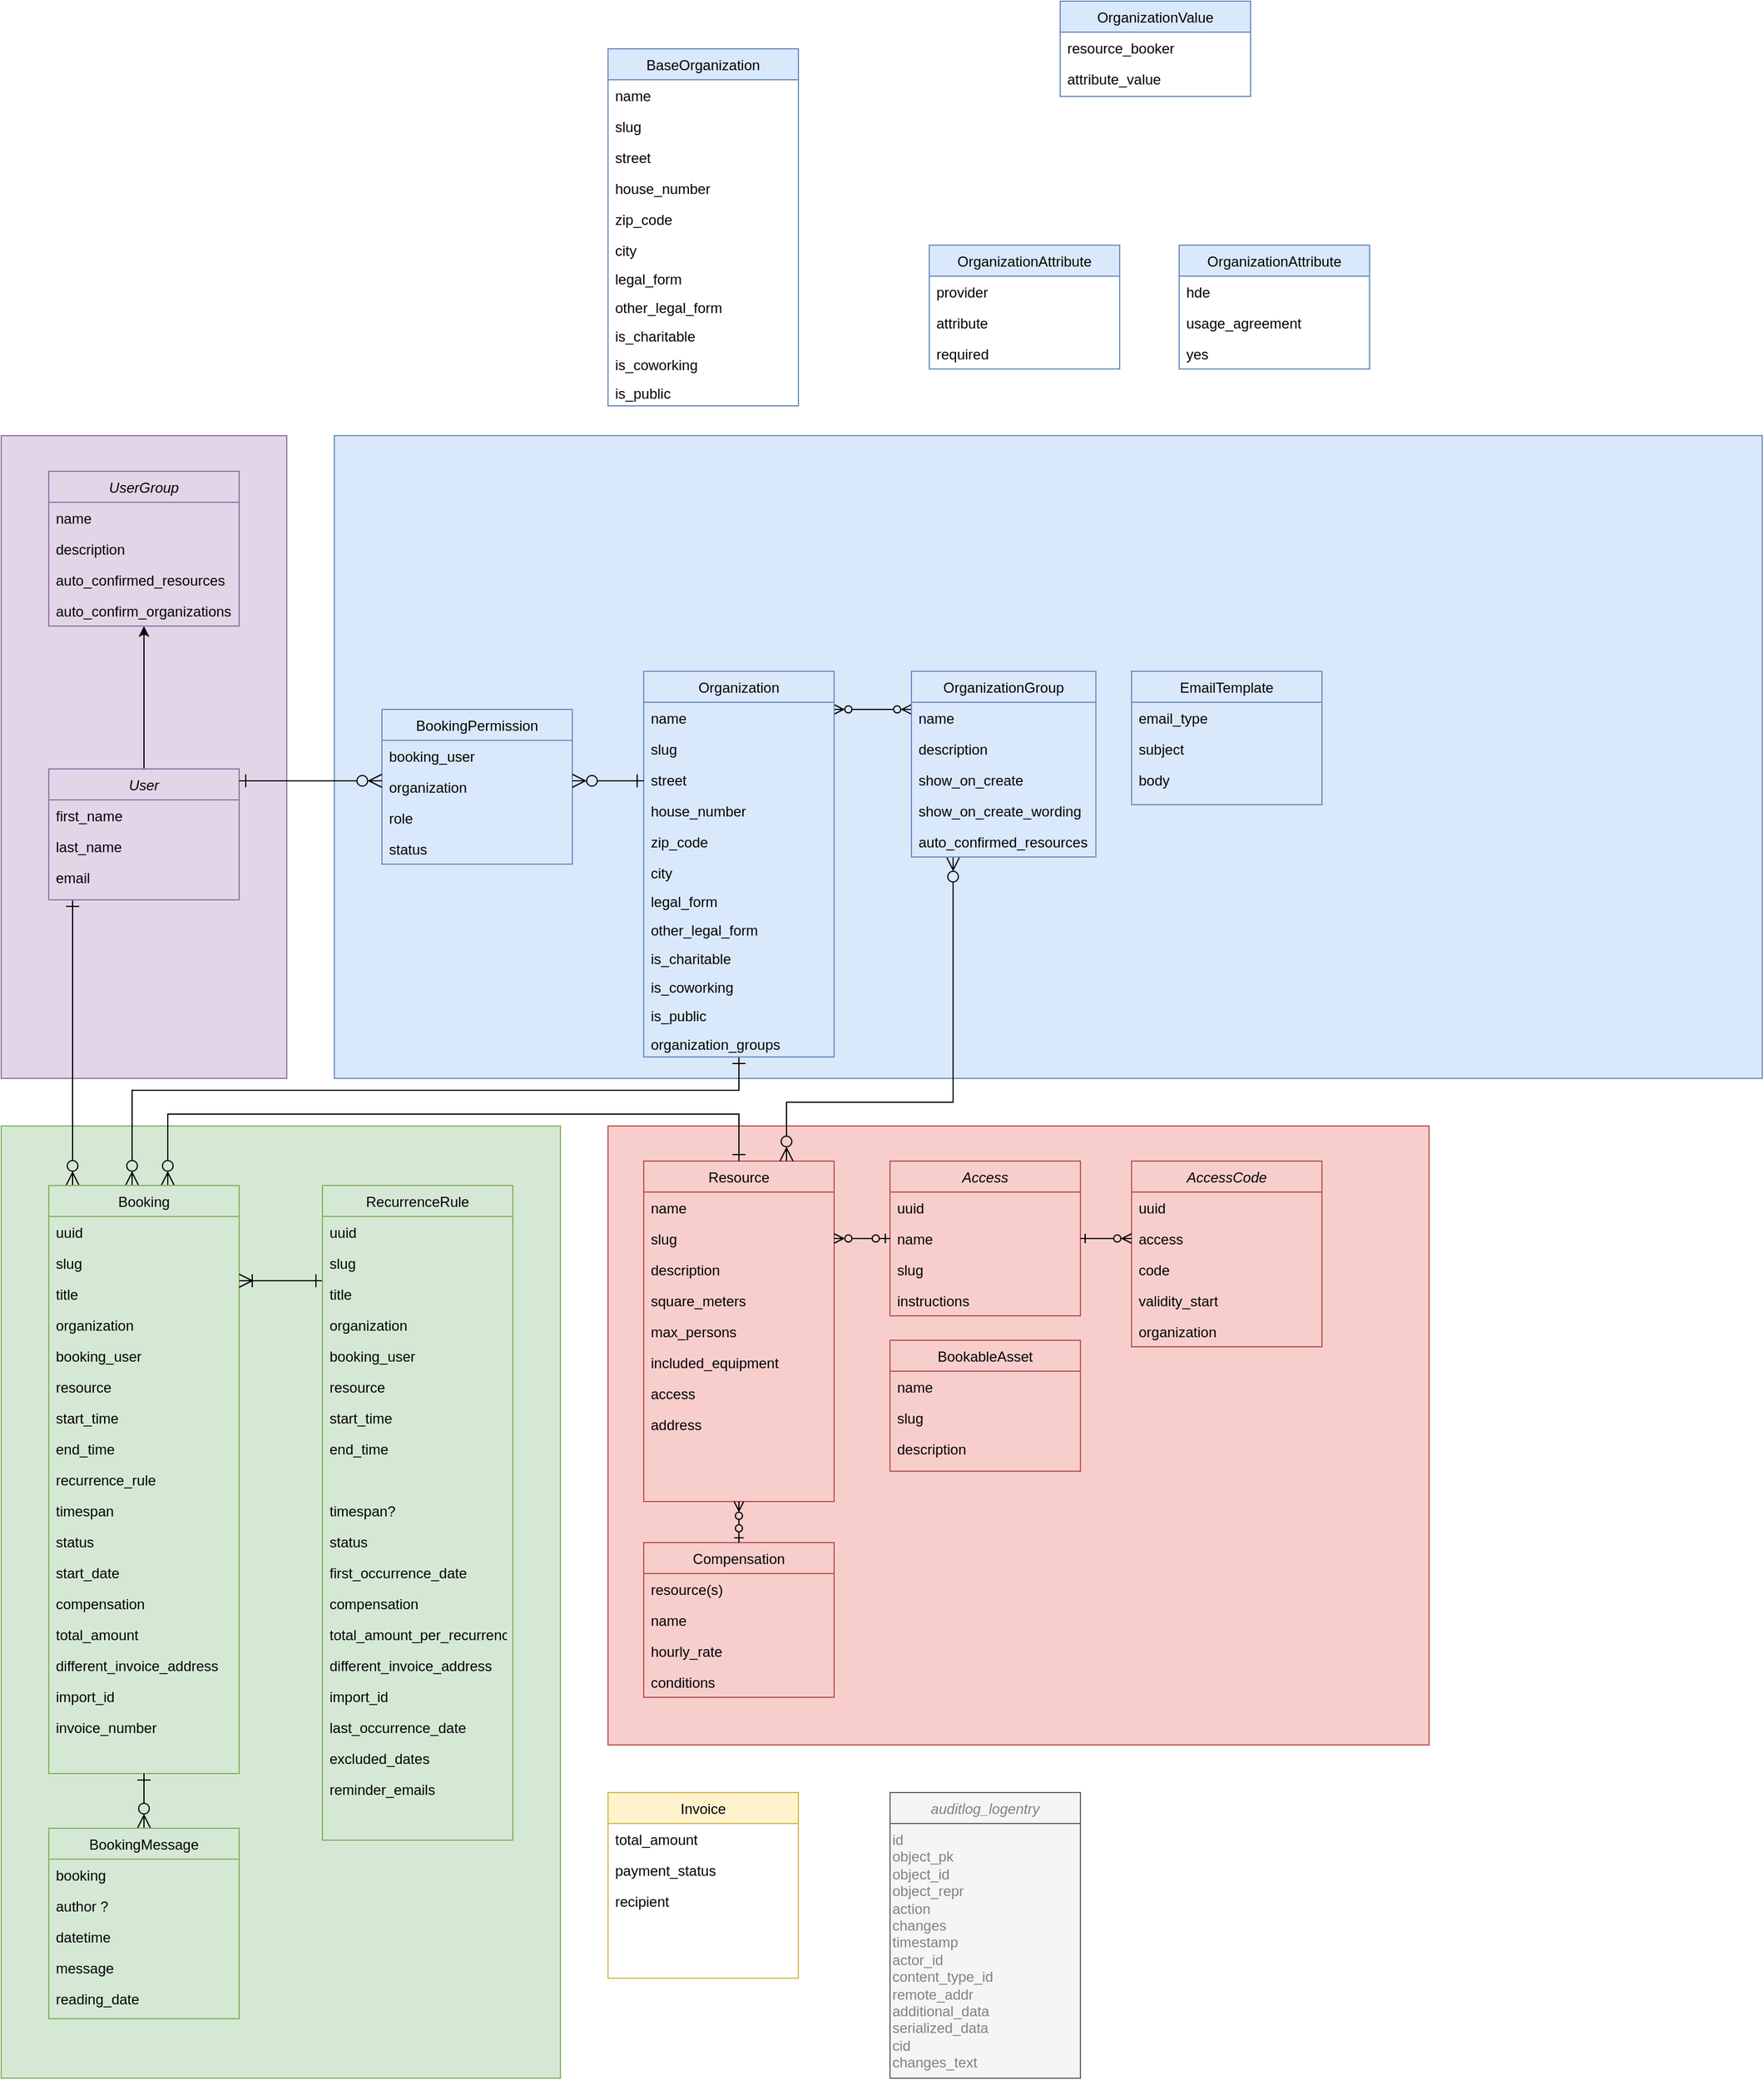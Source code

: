 <mxfile version="25.0.1">
  <diagram id="C5RBs43oDa-KdzZeNtuy" name="Page-1">
    <mxGraphModel dx="1364" dy="2012" grid="1" gridSize="10" guides="1" tooltips="1" connect="1" arrows="1" fold="1" page="1" pageScale="1" pageWidth="827" pageHeight="1169" math="0" shadow="0">
      <root>
        <mxCell id="WIyWlLk6GJQsqaUBKTNV-0" />
        <mxCell id="WIyWlLk6GJQsqaUBKTNV-1" parent="WIyWlLk6GJQsqaUBKTNV-0" />
        <mxCell id="gUlCqIXP9JMITf5L6wOI-34" value="" style="rounded=0;whiteSpace=wrap;html=1;fillColor=#dae8fc;strokeColor=#6c8ebf;" parent="WIyWlLk6GJQsqaUBKTNV-1" vertex="1">
          <mxGeometry x="360" y="-260" width="1200" height="540" as="geometry" />
        </mxCell>
        <mxCell id="-uLNadK9ndLGcvB0rP6w-39" value="" style="whiteSpace=wrap;html=1;fillColor=#f8cecc;strokeColor=#b85450;" parent="WIyWlLk6GJQsqaUBKTNV-1" vertex="1">
          <mxGeometry x="590" y="320" width="690" height="520" as="geometry" />
        </mxCell>
        <mxCell id="gUlCqIXP9JMITf5L6wOI-33" value="" style="rounded=0;whiteSpace=wrap;html=1;fillColor=#e1d5e7;strokeColor=#9673a6;" parent="WIyWlLk6GJQsqaUBKTNV-1" vertex="1">
          <mxGeometry x="80" y="-260" width="240" height="540" as="geometry" />
        </mxCell>
        <mxCell id="gUlCqIXP9JMITf5L6wOI-31" value="" style="rounded=0;whiteSpace=wrap;html=1;fillColor=#d5e8d4;strokeColor=#82b366;" parent="WIyWlLk6GJQsqaUBKTNV-1" vertex="1">
          <mxGeometry x="80" y="320" width="470" height="800" as="geometry" />
        </mxCell>
        <mxCell id="dj7xR85I6lhgWHyXkmVj-39" style="edgeStyle=orthogonalEdgeStyle;rounded=0;orthogonalLoop=1;jettySize=auto;html=1;startArrow=ERone;startFill=0;endArrow=ERzeroToMany;endFill=0;endSize=9;startSize=9;" parent="WIyWlLk6GJQsqaUBKTNV-1" source="zkfFHV4jXpPFQw0GAbJ--0" target="P9tfZdVA_Q1qab-0Jz63-0" edge="1">
          <mxGeometry relative="1" as="geometry">
            <Array as="points">
              <mxPoint x="140" y="290" />
              <mxPoint x="140" y="290" />
            </Array>
            <mxPoint x="80" y="637" as="targetPoint" />
          </mxGeometry>
        </mxCell>
        <mxCell id="6gRFo_TKmoJOUZAwMFMf-27" style="edgeStyle=orthogonalEdgeStyle;rounded=0;orthogonalLoop=1;jettySize=auto;html=1;exitX=0.5;exitY=0;exitDx=0;exitDy=0;" edge="1" parent="WIyWlLk6GJQsqaUBKTNV-1" source="zkfFHV4jXpPFQw0GAbJ--0" target="9yoV5wEn3qqcqp1zEKSg-22">
          <mxGeometry relative="1" as="geometry" />
        </mxCell>
        <mxCell id="zkfFHV4jXpPFQw0GAbJ--0" value="User" style="swimlane;fontStyle=2;align=center;verticalAlign=top;childLayout=stackLayout;horizontal=1;startSize=26;horizontalStack=0;resizeParent=1;resizeLast=0;collapsible=1;marginBottom=0;rounded=0;shadow=0;strokeWidth=1;fillColor=#e1d5e7;strokeColor=#9673a6;" parent="WIyWlLk6GJQsqaUBKTNV-1" vertex="1">
          <mxGeometry x="120" y="20" width="160" height="110" as="geometry">
            <mxRectangle x="230" y="140" width="160" height="26" as="alternateBounds" />
          </mxGeometry>
        </mxCell>
        <mxCell id="zkfFHV4jXpPFQw0GAbJ--1" value="first_name" style="text;align=left;verticalAlign=top;spacingLeft=4;spacingRight=4;overflow=hidden;rotatable=0;points=[[0,0.5],[1,0.5]];portConstraint=eastwest;" parent="zkfFHV4jXpPFQw0GAbJ--0" vertex="1">
          <mxGeometry y="26" width="160" height="26" as="geometry" />
        </mxCell>
        <mxCell id="zkfFHV4jXpPFQw0GAbJ--2" value="last_name" style="text;align=left;verticalAlign=top;spacingLeft=4;spacingRight=4;overflow=hidden;rotatable=0;points=[[0,0.5],[1,0.5]];portConstraint=eastwest;rounded=0;shadow=0;html=0;" parent="zkfFHV4jXpPFQw0GAbJ--0" vertex="1">
          <mxGeometry y="52" width="160" height="26" as="geometry" />
        </mxCell>
        <mxCell id="zkfFHV4jXpPFQw0GAbJ--3" value="email" style="text;align=left;verticalAlign=top;spacingLeft=4;spacingRight=4;overflow=hidden;rotatable=0;points=[[0,0.5],[1,0.5]];portConstraint=eastwest;rounded=0;shadow=0;html=0;" parent="zkfFHV4jXpPFQw0GAbJ--0" vertex="1">
          <mxGeometry y="78" width="160" height="26" as="geometry" />
        </mxCell>
        <mxCell id="gUlCqIXP9JMITf5L6wOI-28" style="edgeStyle=orthogonalEdgeStyle;rounded=0;orthogonalLoop=1;jettySize=auto;html=1;startArrow=ERone;startFill=0;endArrow=ERzeroToMany;endFill=0;endSize=9;startSize=9;exitX=0.5;exitY=1;exitDx=0;exitDy=0;" parent="WIyWlLk6GJQsqaUBKTNV-1" source="zkfFHV4jXpPFQw0GAbJ--17" target="P9tfZdVA_Q1qab-0Jz63-0" edge="1">
          <mxGeometry relative="1" as="geometry">
            <Array as="points">
              <mxPoint x="700" y="290" />
              <mxPoint x="190" y="290" />
            </Array>
            <mxPoint x="690" y="230" as="sourcePoint" />
            <mxPoint x="300" y="430.059" as="targetPoint" />
          </mxGeometry>
        </mxCell>
        <mxCell id="AWwzQ-ynS4n8sd89a-rq-33" style="edgeStyle=orthogonalEdgeStyle;rounded=0;orthogonalLoop=1;jettySize=auto;html=1;startArrow=ERzeroToMany;startFill=0;endArrow=ERzeroToMany;endFill=0;" parent="WIyWlLk6GJQsqaUBKTNV-1" source="zkfFHV4jXpPFQw0GAbJ--17" target="AWwzQ-ynS4n8sd89a-rq-22" edge="1">
          <mxGeometry relative="1" as="geometry">
            <Array as="points">
              <mxPoint x="810" y="-30" />
              <mxPoint x="810" y="-30" />
            </Array>
          </mxGeometry>
        </mxCell>
        <mxCell id="zkfFHV4jXpPFQw0GAbJ--17" value="Organization" style="swimlane;fontStyle=0;align=center;verticalAlign=top;childLayout=stackLayout;horizontal=1;startSize=26;horizontalStack=0;resizeParent=1;resizeLast=0;collapsible=1;marginBottom=0;rounded=0;shadow=0;strokeWidth=1;fillColor=#dae8fc;strokeColor=#6c8ebf;" parent="WIyWlLk6GJQsqaUBKTNV-1" vertex="1">
          <mxGeometry x="620" y="-62" width="160" height="324" as="geometry">
            <mxRectangle x="550" y="140" width="160" height="26" as="alternateBounds" />
          </mxGeometry>
        </mxCell>
        <mxCell id="zkfFHV4jXpPFQw0GAbJ--18" value="name" style="text;align=left;verticalAlign=top;spacingLeft=4;spacingRight=4;overflow=hidden;rotatable=0;points=[[0,0.5],[1,0.5]];portConstraint=eastwest;" parent="zkfFHV4jXpPFQw0GAbJ--17" vertex="1">
          <mxGeometry y="26" width="160" height="26" as="geometry" />
        </mxCell>
        <mxCell id="zkfFHV4jXpPFQw0GAbJ--19" value="slug" style="text;align=left;verticalAlign=top;spacingLeft=4;spacingRight=4;overflow=hidden;rotatable=0;points=[[0,0.5],[1,0.5]];portConstraint=eastwest;rounded=0;shadow=0;html=0;" parent="zkfFHV4jXpPFQw0GAbJ--17" vertex="1">
          <mxGeometry y="52" width="160" height="26" as="geometry" />
        </mxCell>
        <mxCell id="zkfFHV4jXpPFQw0GAbJ--20" value="street" style="text;align=left;verticalAlign=top;spacingLeft=4;spacingRight=4;overflow=hidden;rotatable=0;points=[[0,0.5],[1,0.5]];portConstraint=eastwest;rounded=0;shadow=0;html=0;" parent="zkfFHV4jXpPFQw0GAbJ--17" vertex="1">
          <mxGeometry y="78" width="160" height="26" as="geometry" />
        </mxCell>
        <mxCell id="zkfFHV4jXpPFQw0GAbJ--21" value="house_number" style="text;align=left;verticalAlign=top;spacingLeft=4;spacingRight=4;overflow=hidden;rotatable=0;points=[[0,0.5],[1,0.5]];portConstraint=eastwest;rounded=0;shadow=0;html=0;" parent="zkfFHV4jXpPFQw0GAbJ--17" vertex="1">
          <mxGeometry y="104" width="160" height="26" as="geometry" />
        </mxCell>
        <mxCell id="zkfFHV4jXpPFQw0GAbJ--22" value="zip_code" style="text;align=left;verticalAlign=top;spacingLeft=4;spacingRight=4;overflow=hidden;rotatable=0;points=[[0,0.5],[1,0.5]];portConstraint=eastwest;rounded=0;shadow=0;html=0;" parent="zkfFHV4jXpPFQw0GAbJ--17" vertex="1">
          <mxGeometry y="130" width="160" height="26" as="geometry" />
        </mxCell>
        <mxCell id="zkfFHV4jXpPFQw0GAbJ--24" value="city" style="text;align=left;verticalAlign=top;spacingLeft=4;spacingRight=4;overflow=hidden;rotatable=0;points=[[0,0.5],[1,0.5]];portConstraint=eastwest;" parent="zkfFHV4jXpPFQw0GAbJ--17" vertex="1">
          <mxGeometry y="156" width="160" height="24" as="geometry" />
        </mxCell>
        <mxCell id="gUlCqIXP9JMITf5L6wOI-27" value="legal_form" style="text;align=left;verticalAlign=top;spacingLeft=4;spacingRight=4;overflow=hidden;rotatable=0;points=[[0,0.5],[1,0.5]];portConstraint=eastwest;" parent="zkfFHV4jXpPFQw0GAbJ--17" vertex="1">
          <mxGeometry y="180" width="160" height="24" as="geometry" />
        </mxCell>
        <mxCell id="fr3Y-sPQw4IuHYkbtV4q-29" value="other_legal_form" style="text;align=left;verticalAlign=top;spacingLeft=4;spacingRight=4;overflow=hidden;rotatable=0;points=[[0,0.5],[1,0.5]];portConstraint=eastwest;" parent="zkfFHV4jXpPFQw0GAbJ--17" vertex="1">
          <mxGeometry y="204" width="160" height="24" as="geometry" />
        </mxCell>
        <mxCell id="fr3Y-sPQw4IuHYkbtV4q-41" value="is_charitable" style="text;align=left;verticalAlign=top;spacingLeft=4;spacingRight=4;overflow=hidden;rotatable=0;points=[[0,0.5],[1,0.5]];portConstraint=eastwest;" parent="zkfFHV4jXpPFQw0GAbJ--17" vertex="1">
          <mxGeometry y="228" width="160" height="24" as="geometry" />
        </mxCell>
        <mxCell id="88FL0zXMnvIBBJy27cDV-20" value="is_coworking" style="text;align=left;verticalAlign=top;spacingLeft=4;spacingRight=4;overflow=hidden;rotatable=0;points=[[0,0.5],[1,0.5]];portConstraint=eastwest;" parent="zkfFHV4jXpPFQw0GAbJ--17" vertex="1">
          <mxGeometry y="252" width="160" height="24" as="geometry" />
        </mxCell>
        <mxCell id="e3Cm0Q9k1tyjRyLlO4GA-20" value="is_public" style="text;align=left;verticalAlign=top;spacingLeft=4;spacingRight=4;overflow=hidden;rotatable=0;points=[[0,0.5],[1,0.5]];portConstraint=eastwest;" parent="zkfFHV4jXpPFQw0GAbJ--17" vertex="1">
          <mxGeometry y="276" width="160" height="24" as="geometry" />
        </mxCell>
        <mxCell id="AWwzQ-ynS4n8sd89a-rq-27" value="organization_groups" style="text;align=left;verticalAlign=top;spacingLeft=4;spacingRight=4;overflow=hidden;rotatable=0;points=[[0,0.5],[1,0.5]];portConstraint=eastwest;" parent="zkfFHV4jXpPFQw0GAbJ--17" vertex="1">
          <mxGeometry y="300" width="160" height="24" as="geometry" />
        </mxCell>
        <mxCell id="dj7xR85I6lhgWHyXkmVj-20" value="Resource" style="swimlane;fontStyle=0;align=center;verticalAlign=top;childLayout=stackLayout;horizontal=1;startSize=26;horizontalStack=0;resizeParent=1;resizeLast=0;collapsible=1;marginBottom=0;rounded=0;shadow=0;strokeWidth=1;fillColor=#f8cecc;strokeColor=#b85450;" parent="WIyWlLk6GJQsqaUBKTNV-1" vertex="1">
          <mxGeometry x="620" y="349.5" width="160" height="286" as="geometry">
            <mxRectangle x="600" y="599" width="160" height="26" as="alternateBounds" />
          </mxGeometry>
        </mxCell>
        <mxCell id="dj7xR85I6lhgWHyXkmVj-21" value="name" style="text;align=left;verticalAlign=top;spacingLeft=4;spacingRight=4;overflow=hidden;rotatable=0;points=[[0,0.5],[1,0.5]];portConstraint=eastwest;" parent="dj7xR85I6lhgWHyXkmVj-20" vertex="1">
          <mxGeometry y="26" width="160" height="26" as="geometry" />
        </mxCell>
        <mxCell id="dj7xR85I6lhgWHyXkmVj-22" value="slug" style="text;align=left;verticalAlign=top;spacingLeft=4;spacingRight=4;overflow=hidden;rotatable=0;points=[[0,0.5],[1,0.5]];portConstraint=eastwest;rounded=0;shadow=0;html=0;" parent="dj7xR85I6lhgWHyXkmVj-20" vertex="1">
          <mxGeometry y="52" width="160" height="26" as="geometry" />
        </mxCell>
        <mxCell id="dj7xR85I6lhgWHyXkmVj-23" value="description" style="text;align=left;verticalAlign=top;spacingLeft=4;spacingRight=4;overflow=hidden;rotatable=0;points=[[0,0.5],[1,0.5]];portConstraint=eastwest;rounded=0;shadow=0;html=0;" parent="dj7xR85I6lhgWHyXkmVj-20" vertex="1">
          <mxGeometry y="78" width="160" height="26" as="geometry" />
        </mxCell>
        <mxCell id="dj7xR85I6lhgWHyXkmVj-24" value="square_meters" style="text;align=left;verticalAlign=top;spacingLeft=4;spacingRight=4;overflow=hidden;rotatable=0;points=[[0,0.5],[1,0.5]];portConstraint=eastwest;rounded=0;shadow=0;html=0;" parent="dj7xR85I6lhgWHyXkmVj-20" vertex="1">
          <mxGeometry y="104" width="160" height="26" as="geometry" />
        </mxCell>
        <mxCell id="dj7xR85I6lhgWHyXkmVj-25" value="max_persons" style="text;align=left;verticalAlign=top;spacingLeft=4;spacingRight=4;overflow=hidden;rotatable=0;points=[[0,0.5],[1,0.5]];portConstraint=eastwest;rounded=0;shadow=0;html=0;" parent="dj7xR85I6lhgWHyXkmVj-20" vertex="1">
          <mxGeometry y="130" width="160" height="26" as="geometry" />
        </mxCell>
        <mxCell id="dj7xR85I6lhgWHyXkmVj-28" value="included_equipment" style="text;align=left;verticalAlign=top;spacingLeft=4;spacingRight=4;overflow=hidden;rotatable=0;points=[[0,0.5],[1,0.5]];portConstraint=eastwest;rounded=0;shadow=0;html=0;" parent="dj7xR85I6lhgWHyXkmVj-20" vertex="1">
          <mxGeometry y="156" width="160" height="26" as="geometry" />
        </mxCell>
        <mxCell id="rxRnAsuAhRizY2Do72dV-26" value="access" style="text;align=left;verticalAlign=top;spacingLeft=4;spacingRight=4;overflow=hidden;rotatable=0;points=[[0,0.5],[1,0.5]];portConstraint=eastwest;rounded=0;shadow=0;html=0;" parent="dj7xR85I6lhgWHyXkmVj-20" vertex="1">
          <mxGeometry y="182" width="160" height="26" as="geometry" />
        </mxCell>
        <mxCell id="AWwzQ-ynS4n8sd89a-rq-30" value="address" style="text;align=left;verticalAlign=top;spacingLeft=4;spacingRight=4;overflow=hidden;rotatable=0;points=[[0,0.5],[1,0.5]];portConstraint=eastwest;rounded=0;shadow=0;html=0;" parent="dj7xR85I6lhgWHyXkmVj-20" vertex="1">
          <mxGeometry y="208" width="160" height="26" as="geometry" />
        </mxCell>
        <mxCell id="dj7xR85I6lhgWHyXkmVj-30" style="edgeStyle=orthogonalEdgeStyle;rounded=0;orthogonalLoop=1;jettySize=auto;html=1;startArrow=ERzeroToMany;startFill=0;endArrow=ERone;endFill=0;endSize=9;startSize=9;" parent="WIyWlLk6GJQsqaUBKTNV-1" source="P9tfZdVA_Q1qab-0Jz63-0" target="dj7xR85I6lhgWHyXkmVj-20" edge="1">
          <mxGeometry relative="1" as="geometry">
            <mxPoint x="480" y="689" as="sourcePoint" />
            <Array as="points">
              <mxPoint x="220" y="310" />
            </Array>
            <mxPoint x="920" y="-70" as="targetPoint" />
          </mxGeometry>
        </mxCell>
        <mxCell id="16" value="auditlog_logentry" style="swimlane;fontStyle=2;align=center;verticalAlign=top;childLayout=stackLayout;horizontal=1;startSize=26;horizontalStack=0;resizeParent=1;resizeLast=0;collapsible=1;marginBottom=0;rounded=0;shadow=0;strokeWidth=1;fillColor=#f5f5f5;strokeColor=#666666;fontColor=#808080;" parent="WIyWlLk6GJQsqaUBKTNV-1" vertex="1">
          <mxGeometry x="827" y="880" width="160" height="240" as="geometry">
            <mxRectangle x="230" y="140" width="160" height="26" as="alternateBounds" />
          </mxGeometry>
        </mxCell>
        <mxCell id="20" value="id&#xa;object_pk&#xa;object_id&#xa;object_repr&#xa;action&#xa;changes&#xa;timestamp&#xa;actor_id&#xa;content_type_id&#xa;remote_addr&#xa;additional_data&#xa;serialized_data&#xa;cid&#xa;changes_text" style="text;whiteSpace=wrap;fillColor=#f5f5f5;fontColor=#808080;strokeColor=#666666;" parent="16" vertex="1">
          <mxGeometry y="26" width="160" height="214" as="geometry" />
        </mxCell>
        <mxCell id="P9tfZdVA_Q1qab-0Jz63-0" value="Booking" style="swimlane;fontStyle=0;align=center;verticalAlign=top;childLayout=stackLayout;horizontal=1;startSize=26;horizontalStack=0;resizeParent=1;resizeLast=0;collapsible=1;marginBottom=0;rounded=0;shadow=0;strokeWidth=1;fillColor=#d5e8d4;strokeColor=#82b366;" parent="WIyWlLk6GJQsqaUBKTNV-1" vertex="1">
          <mxGeometry x="120" y="370" width="160" height="494" as="geometry">
            <mxRectangle x="550" y="140" width="160" height="26" as="alternateBounds" />
          </mxGeometry>
        </mxCell>
        <mxCell id="P9tfZdVA_Q1qab-0Jz63-1" value="uuid" style="text;align=left;verticalAlign=top;spacingLeft=4;spacingRight=4;overflow=hidden;rotatable=0;points=[[0,0.5],[1,0.5]];portConstraint=eastwest;" parent="P9tfZdVA_Q1qab-0Jz63-0" vertex="1">
          <mxGeometry y="26" width="160" height="26" as="geometry" />
        </mxCell>
        <mxCell id="162lV3v6BoIrxy8x_6K8-25" value="slug" style="text;align=left;verticalAlign=top;spacingLeft=4;spacingRight=4;overflow=hidden;rotatable=0;points=[[0,0.5],[1,0.5]];portConstraint=eastwest;" parent="P9tfZdVA_Q1qab-0Jz63-0" vertex="1">
          <mxGeometry y="52" width="160" height="26" as="geometry" />
        </mxCell>
        <mxCell id="P9tfZdVA_Q1qab-0Jz63-2" value="title" style="text;align=left;verticalAlign=top;spacingLeft=4;spacingRight=4;overflow=hidden;rotatable=0;points=[[0,0.5],[1,0.5]];portConstraint=eastwest;" parent="P9tfZdVA_Q1qab-0Jz63-0" vertex="1">
          <mxGeometry y="78" width="160" height="26" as="geometry" />
        </mxCell>
        <mxCell id="P9tfZdVA_Q1qab-0Jz63-3" value="organization" style="text;align=left;verticalAlign=top;spacingLeft=4;spacingRight=4;overflow=hidden;rotatable=0;points=[[0,0.5],[1,0.5]];portConstraint=eastwest;" parent="P9tfZdVA_Q1qab-0Jz63-0" vertex="1">
          <mxGeometry y="104" width="160" height="26" as="geometry" />
        </mxCell>
        <mxCell id="P9tfZdVA_Q1qab-0Jz63-4" value="booking_user" style="text;align=left;verticalAlign=top;spacingLeft=4;spacingRight=4;overflow=hidden;rotatable=0;points=[[0,0.5],[1,0.5]];portConstraint=eastwest;" parent="P9tfZdVA_Q1qab-0Jz63-0" vertex="1">
          <mxGeometry y="130" width="160" height="26" as="geometry" />
        </mxCell>
        <mxCell id="DHsyRq-7OZb0GiJfyIvF-25" value="resource" style="text;align=left;verticalAlign=top;spacingLeft=4;spacingRight=4;overflow=hidden;rotatable=0;points=[[0,0.5],[1,0.5]];portConstraint=eastwest;" parent="P9tfZdVA_Q1qab-0Jz63-0" vertex="1">
          <mxGeometry y="156" width="160" height="26" as="geometry" />
        </mxCell>
        <mxCell id="DHsyRq-7OZb0GiJfyIvF-22" value="start_time" style="text;align=left;verticalAlign=top;spacingLeft=4;spacingRight=4;overflow=hidden;rotatable=0;points=[[0,0.5],[1,0.5]];portConstraint=eastwest;" parent="P9tfZdVA_Q1qab-0Jz63-0" vertex="1">
          <mxGeometry y="182" width="160" height="26" as="geometry" />
        </mxCell>
        <mxCell id="DHsyRq-7OZb0GiJfyIvF-28" value="end_time" style="text;align=left;verticalAlign=top;spacingLeft=4;spacingRight=4;overflow=hidden;rotatable=0;points=[[0,0.5],[1,0.5]];portConstraint=eastwest;" parent="P9tfZdVA_Q1qab-0Jz63-0" vertex="1">
          <mxGeometry y="208" width="160" height="26" as="geometry" />
        </mxCell>
        <mxCell id="DHsyRq-7OZb0GiJfyIvF-27" value="recurrence_rule" style="text;align=left;verticalAlign=top;spacingLeft=4;spacingRight=4;overflow=hidden;rotatable=0;points=[[0,0.5],[1,0.5]];portConstraint=eastwest;" parent="P9tfZdVA_Q1qab-0Jz63-0" vertex="1">
          <mxGeometry y="234" width="160" height="26" as="geometry" />
        </mxCell>
        <mxCell id="P9tfZdVA_Q1qab-0Jz63-12" value="timespan" style="text;align=left;verticalAlign=top;spacingLeft=4;spacingRight=4;overflow=hidden;rotatable=0;points=[[0,0.5],[1,0.5]];portConstraint=eastwest;rounded=0;shadow=0;html=0;" parent="P9tfZdVA_Q1qab-0Jz63-0" vertex="1">
          <mxGeometry y="260" width="160" height="26" as="geometry" />
        </mxCell>
        <mxCell id="P9tfZdVA_Q1qab-0Jz63-16" value="status&#xa;" style="text;align=left;verticalAlign=top;spacingLeft=4;spacingRight=4;overflow=hidden;rotatable=0;points=[[0,0.5],[1,0.5]];portConstraint=eastwest;rounded=0;shadow=0;html=0;" parent="P9tfZdVA_Q1qab-0Jz63-0" vertex="1">
          <mxGeometry y="286" width="160" height="26" as="geometry" />
        </mxCell>
        <mxCell id="162lV3v6BoIrxy8x_6K8-20" value="start_date" style="text;align=left;verticalAlign=top;spacingLeft=4;spacingRight=4;overflow=hidden;rotatable=0;points=[[0,0.5],[1,0.5]];portConstraint=eastwest;rounded=0;shadow=0;html=0;" parent="P9tfZdVA_Q1qab-0Jz63-0" vertex="1">
          <mxGeometry y="312" width="160" height="26" as="geometry" />
        </mxCell>
        <mxCell id="-Ew6pMlKnadi0gOcU_2u-20" value="compensation" style="text;align=left;verticalAlign=top;spacingLeft=4;spacingRight=4;overflow=hidden;rotatable=0;points=[[0,0.5],[1,0.5]];portConstraint=eastwest;rounded=0;shadow=0;html=0;" parent="P9tfZdVA_Q1qab-0Jz63-0" vertex="1">
          <mxGeometry y="338" width="160" height="26" as="geometry" />
        </mxCell>
        <mxCell id="u3_TUG0RWrw570AfvNK--21" value="total_amount" style="text;align=left;verticalAlign=top;spacingLeft=4;spacingRight=4;overflow=hidden;rotatable=0;points=[[0,0.5],[1,0.5]];portConstraint=eastwest;rounded=0;shadow=0;html=0;" parent="P9tfZdVA_Q1qab-0Jz63-0" vertex="1">
          <mxGeometry y="364" width="160" height="26" as="geometry" />
        </mxCell>
        <mxCell id="evEF1nj0SBsA9383lxe3-20" value="different_invoice_address" style="text;align=left;verticalAlign=top;spacingLeft=4;spacingRight=4;overflow=hidden;rotatable=0;points=[[0,0.5],[1,0.5]];portConstraint=eastwest;rounded=0;shadow=0;html=0;" parent="P9tfZdVA_Q1qab-0Jz63-0" vertex="1">
          <mxGeometry y="390" width="160" height="26" as="geometry" />
        </mxCell>
        <mxCell id="AWwzQ-ynS4n8sd89a-rq-21" value="import_id" style="text;align=left;verticalAlign=top;spacingLeft=4;spacingRight=4;overflow=hidden;rotatable=0;points=[[0,0.5],[1,0.5]];portConstraint=eastwest;rounded=0;shadow=0;html=0;" parent="P9tfZdVA_Q1qab-0Jz63-0" vertex="1">
          <mxGeometry y="416" width="160" height="26" as="geometry" />
        </mxCell>
        <mxCell id="9yoV5wEn3qqcqp1zEKSg-20" value="invoice_number" style="text;align=left;verticalAlign=top;spacingLeft=4;spacingRight=4;overflow=hidden;rotatable=0;points=[[0,0.5],[1,0.5]];portConstraint=eastwest;rounded=0;shadow=0;html=0;" parent="P9tfZdVA_Q1qab-0Jz63-0" vertex="1">
          <mxGeometry y="442" width="160" height="26" as="geometry" />
        </mxCell>
        <mxCell id="14" style="edgeStyle=orthogonalEdgeStyle;rounded=0;orthogonalLoop=1;jettySize=auto;html=1;startArrow=ERzeroToMany;startFill=0;endArrow=ERone;endFill=0;endSize=9;startSize=9;" parent="WIyWlLk6GJQsqaUBKTNV-1" source="dj7xR85I6lhgWHyXkmVj-100" target="P9tfZdVA_Q1qab-0Jz63-0" edge="1">
          <mxGeometry relative="1" as="geometry">
            <mxPoint x="480" y="706.41" as="sourcePoint" />
            <mxPoint x="636.16" y="330.0" as="targetPoint" />
            <Array as="points">
              <mxPoint x="180" y="630" />
              <mxPoint x="180" y="630" />
            </Array>
          </mxGeometry>
        </mxCell>
        <mxCell id="gUlCqIXP9JMITf5L6wOI-32" value="" style="edgeStyle=orthogonalEdgeStyle;rounded=0;orthogonalLoop=1;jettySize=auto;html=1;startArrow=ERoneToMany;startFill=0;endArrow=ERone;endFill=0;endSize=9;startSize=9;" parent="WIyWlLk6GJQsqaUBKTNV-1" source="P9tfZdVA_Q1qab-0Jz63-0" target="rxRnAsuAhRizY2Do72dV-41" edge="1">
          <mxGeometry relative="1" as="geometry">
            <mxPoint x="480" y="715" as="sourcePoint" />
            <mxPoint x="360" y="565" as="targetPoint" />
            <Array as="points">
              <mxPoint x="300" y="450" />
              <mxPoint x="300" y="450" />
            </Array>
          </mxGeometry>
        </mxCell>
        <mxCell id="dj7xR85I6lhgWHyXkmVj-100" value="BookingMessage" style="swimlane;fontStyle=0;align=center;verticalAlign=top;childLayout=stackLayout;horizontal=1;startSize=26;horizontalStack=0;resizeParent=1;resizeLast=0;collapsible=1;marginBottom=0;rounded=0;shadow=0;strokeWidth=1;fillColor=#d5e8d4;strokeColor=#82b366;" parent="WIyWlLk6GJQsqaUBKTNV-1" vertex="1">
          <mxGeometry x="120" y="910" width="160" height="160" as="geometry">
            <mxRectangle x="550" y="140" width="160" height="26" as="alternateBounds" />
          </mxGeometry>
        </mxCell>
        <mxCell id="dj7xR85I6lhgWHyXkmVj-101" value="booking" style="text;align=left;verticalAlign=top;spacingLeft=4;spacingRight=4;overflow=hidden;rotatable=0;points=[[0,0.5],[1,0.5]];portConstraint=eastwest;" parent="dj7xR85I6lhgWHyXkmVj-100" vertex="1">
          <mxGeometry y="26" width="160" height="26" as="geometry" />
        </mxCell>
        <mxCell id="dj7xR85I6lhgWHyXkmVj-102" value="author ?" style="text;align=left;verticalAlign=top;spacingLeft=4;spacingRight=4;overflow=hidden;rotatable=0;points=[[0,0.5],[1,0.5]];portConstraint=eastwest;rounded=0;shadow=0;html=0;" parent="dj7xR85I6lhgWHyXkmVj-100" vertex="1">
          <mxGeometry y="52" width="160" height="26" as="geometry" />
        </mxCell>
        <mxCell id="dj7xR85I6lhgWHyXkmVj-103" value="datetime" style="text;align=left;verticalAlign=top;spacingLeft=4;spacingRight=4;overflow=hidden;rotatable=0;points=[[0,0.5],[1,0.5]];portConstraint=eastwest;rounded=0;shadow=0;html=0;" parent="dj7xR85I6lhgWHyXkmVj-100" vertex="1">
          <mxGeometry y="78" width="160" height="26" as="geometry" />
        </mxCell>
        <mxCell id="dj7xR85I6lhgWHyXkmVj-104" value="message" style="text;align=left;verticalAlign=top;spacingLeft=4;spacingRight=4;overflow=hidden;rotatable=0;points=[[0,0.5],[1,0.5]];portConstraint=eastwest;rounded=0;shadow=0;html=0;" parent="dj7xR85I6lhgWHyXkmVj-100" vertex="1">
          <mxGeometry y="104" width="160" height="26" as="geometry" />
        </mxCell>
        <mxCell id="guzlLaqMeFSzH7mw0A8b-20" value="reading_date" style="text;align=left;verticalAlign=top;spacingLeft=4;spacingRight=4;overflow=hidden;rotatable=0;points=[[0,0.5],[1,0.5]];portConstraint=eastwest;rounded=0;shadow=0;html=0;" parent="dj7xR85I6lhgWHyXkmVj-100" vertex="1">
          <mxGeometry y="130" width="160" height="26" as="geometry" />
        </mxCell>
        <mxCell id="-uLNadK9ndLGcvB0rP6w-37" style="edgeStyle=orthogonalEdgeStyle;rounded=0;orthogonalLoop=1;jettySize=auto;html=1;startArrow=ERzeroToMany;startFill=0;endArrow=ERzeroToMany;endFill=0;strokeWidth=1;curved=0;endSize=9;startSize=9;" parent="WIyWlLk6GJQsqaUBKTNV-1" source="dj7xR85I6lhgWHyXkmVj-20" target="AWwzQ-ynS4n8sd89a-rq-22" edge="1">
          <mxGeometry relative="1" as="geometry">
            <mxPoint x="1190" y="20" as="sourcePoint" />
            <mxPoint x="1020" y="20" as="targetPoint" />
            <Array as="points">
              <mxPoint x="740" y="300" />
              <mxPoint x="880" y="300" />
            </Array>
          </mxGeometry>
        </mxCell>
        <mxCell id="-uLNadK9ndLGcvB0rP6w-41" value="BookingPermission" style="swimlane;fontStyle=0;align=center;verticalAlign=top;childLayout=stackLayout;horizontal=1;startSize=26;horizontalStack=0;resizeParent=1;resizeLast=0;collapsible=1;marginBottom=0;rounded=0;shadow=0;strokeWidth=1;fillColor=#dae8fc;strokeColor=#6c8ebf;" parent="WIyWlLk6GJQsqaUBKTNV-1" vertex="1">
          <mxGeometry x="400" y="-30" width="160" height="130" as="geometry">
            <mxRectangle x="550" y="140" width="160" height="26" as="alternateBounds" />
          </mxGeometry>
        </mxCell>
        <mxCell id="-uLNadK9ndLGcvB0rP6w-42" value="booking_user" style="text;align=left;verticalAlign=top;spacingLeft=4;spacingRight=4;overflow=hidden;rotatable=0;points=[[0,0.5],[1,0.5]];portConstraint=eastwest;" parent="-uLNadK9ndLGcvB0rP6w-41" vertex="1">
          <mxGeometry y="26" width="160" height="26" as="geometry" />
        </mxCell>
        <mxCell id="-uLNadK9ndLGcvB0rP6w-43" value="organization" style="text;align=left;verticalAlign=top;spacingLeft=4;spacingRight=4;overflow=hidden;rotatable=0;points=[[0,0.5],[1,0.5]];portConstraint=eastwest;rounded=0;shadow=0;html=0;" parent="-uLNadK9ndLGcvB0rP6w-41" vertex="1">
          <mxGeometry y="52" width="160" height="26" as="geometry" />
        </mxCell>
        <mxCell id="-uLNadK9ndLGcvB0rP6w-44" value="role" style="text;align=left;verticalAlign=top;spacingLeft=4;spacingRight=4;overflow=hidden;rotatable=0;points=[[0,0.5],[1,0.5]];portConstraint=eastwest;rounded=0;shadow=0;html=0;" parent="-uLNadK9ndLGcvB0rP6w-41" vertex="1">
          <mxGeometry y="78" width="160" height="26" as="geometry" />
        </mxCell>
        <object label="status" Kommentar="requestet, acceptet, revoked" placeholders="1" id="comment">
          <mxCell style="text;align=left;verticalAlign=top;spacingLeft=4;spacingRight=4;overflow=hidden;rotatable=0;points=[[0,0.5],[1,0.5]];portConstraint=eastwest;rounded=0;shadow=0;html=0;" parent="-uLNadK9ndLGcvB0rP6w-41" vertex="1">
            <mxGeometry y="104" width="160" height="26" as="geometry" />
          </mxCell>
        </object>
        <mxCell id="-uLNadK9ndLGcvB0rP6w-50" style="edgeStyle=orthogonalEdgeStyle;rounded=0;orthogonalLoop=1;jettySize=auto;html=1;startArrow=ERone;startFill=0;endSize=9;startSize=9;endArrow=ERzeroToMany;endFill=0;" parent="WIyWlLk6GJQsqaUBKTNV-1" source="zkfFHV4jXpPFQw0GAbJ--0" target="-uLNadK9ndLGcvB0rP6w-41" edge="1">
          <mxGeometry relative="1" as="geometry">
            <Array as="points">
              <mxPoint x="320" y="30" />
              <mxPoint x="320" y="30" />
            </Array>
          </mxGeometry>
        </mxCell>
        <mxCell id="-uLNadK9ndLGcvB0rP6w-51" style="edgeStyle=orthogonalEdgeStyle;rounded=0;orthogonalLoop=1;jettySize=auto;html=1;startArrow=ERzeroToMany;startFill=0;endArrow=ERone;endFill=0;endSize=9;startSize=9;" parent="WIyWlLk6GJQsqaUBKTNV-1" source="-uLNadK9ndLGcvB0rP6w-41" target="zkfFHV4jXpPFQw0GAbJ--17" edge="1">
          <mxGeometry relative="1" as="geometry">
            <Array as="points">
              <mxPoint x="600" y="30" />
              <mxPoint x="600" y="30" />
            </Array>
          </mxGeometry>
        </mxCell>
        <mxCell id="4ImAAEsBANH0iSqSUmN2-21" value="Compensation" style="swimlane;fontStyle=0;align=center;verticalAlign=top;childLayout=stackLayout;horizontal=1;startSize=26;horizontalStack=0;resizeParent=1;resizeLast=0;collapsible=1;marginBottom=0;rounded=0;shadow=0;strokeWidth=1;fillColor=#f8cecc;strokeColor=#b85450;" parent="WIyWlLk6GJQsqaUBKTNV-1" vertex="1">
          <mxGeometry x="620" y="670" width="160" height="130" as="geometry">
            <mxRectangle x="550" y="140" width="160" height="26" as="alternateBounds" />
          </mxGeometry>
        </mxCell>
        <mxCell id="4ImAAEsBANH0iSqSUmN2-25" value="resource(s)" style="text;align=left;verticalAlign=top;spacingLeft=4;spacingRight=4;overflow=hidden;rotatable=0;points=[[0,0.5],[1,0.5]];portConstraint=eastwest;rounded=0;shadow=0;html=0;" parent="4ImAAEsBANH0iSqSUmN2-21" vertex="1">
          <mxGeometry y="26" width="160" height="26" as="geometry" />
        </mxCell>
        <mxCell id="4ImAAEsBANH0iSqSUmN2-26" value="name" style="text;align=left;verticalAlign=top;spacingLeft=4;spacingRight=4;overflow=hidden;rotatable=0;points=[[0,0.5],[1,0.5]];portConstraint=eastwest;rounded=0;shadow=0;html=0;" parent="4ImAAEsBANH0iSqSUmN2-21" vertex="1">
          <mxGeometry y="52" width="160" height="26" as="geometry" />
        </mxCell>
        <mxCell id="4ImAAEsBANH0iSqSUmN2-27" value="hourly_rate" style="text;align=left;verticalAlign=top;spacingLeft=4;spacingRight=4;overflow=hidden;rotatable=0;points=[[0,0.5],[1,0.5]];portConstraint=eastwest;rounded=0;shadow=0;html=0;" parent="4ImAAEsBANH0iSqSUmN2-21" vertex="1">
          <mxGeometry y="78" width="160" height="26" as="geometry" />
        </mxCell>
        <mxCell id="fRt8-9LWnYG12Too4_bk-40" value="conditions" style="text;align=left;verticalAlign=top;spacingLeft=4;spacingRight=4;overflow=hidden;rotatable=0;points=[[0,0.5],[1,0.5]];portConstraint=eastwest;rounded=0;shadow=0;html=0;" parent="4ImAAEsBANH0iSqSUmN2-21" vertex="1">
          <mxGeometry y="104" width="160" height="26" as="geometry" />
        </mxCell>
        <mxCell id="DHsyRq-7OZb0GiJfyIvF-54" value="Access" style="swimlane;fontStyle=2;align=center;verticalAlign=top;childLayout=stackLayout;horizontal=1;startSize=26;horizontalStack=0;resizeParent=1;resizeLast=0;collapsible=1;marginBottom=0;rounded=0;shadow=0;strokeWidth=1;fillColor=#f8cecc;strokeColor=#b85450;" parent="WIyWlLk6GJQsqaUBKTNV-1" vertex="1">
          <mxGeometry x="827" y="349.5" width="160" height="130" as="geometry">
            <mxRectangle x="600" y="599" width="160" height="26" as="alternateBounds" />
          </mxGeometry>
        </mxCell>
        <mxCell id="rxRnAsuAhRizY2Do72dV-72" value="uuid" style="text;align=left;verticalAlign=top;spacingLeft=4;spacingRight=4;overflow=hidden;rotatable=0;points=[[0,0.5],[1,0.5]];portConstraint=eastwest;" parent="DHsyRq-7OZb0GiJfyIvF-54" vertex="1">
          <mxGeometry y="26" width="160" height="26" as="geometry" />
        </mxCell>
        <mxCell id="DHsyRq-7OZb0GiJfyIvF-68" value="name" style="text;align=left;verticalAlign=top;spacingLeft=4;spacingRight=4;overflow=hidden;rotatable=0;points=[[0,0.5],[1,0.5]];portConstraint=eastwest;" parent="DHsyRq-7OZb0GiJfyIvF-54" vertex="1">
          <mxGeometry y="52" width="160" height="26" as="geometry" />
        </mxCell>
        <mxCell id="rxRnAsuAhRizY2Do72dV-73" value="slug" style="text;align=left;verticalAlign=top;spacingLeft=4;spacingRight=4;overflow=hidden;rotatable=0;points=[[0,0.5],[1,0.5]];portConstraint=eastwest;" parent="DHsyRq-7OZb0GiJfyIvF-54" vertex="1">
          <mxGeometry y="78" width="160" height="26" as="geometry" />
        </mxCell>
        <mxCell id="rxRnAsuAhRizY2Do72dV-71" value="instructions" style="text;align=left;verticalAlign=top;spacingLeft=4;spacingRight=4;overflow=hidden;rotatable=0;points=[[0,0.5],[1,0.5]];portConstraint=eastwest;" parent="DHsyRq-7OZb0GiJfyIvF-54" vertex="1">
          <mxGeometry y="104" width="160" height="26" as="geometry" />
        </mxCell>
        <mxCell id="DHsyRq-7OZb0GiJfyIvF-59" style="edgeStyle=orthogonalEdgeStyle;rounded=0;orthogonalLoop=1;jettySize=auto;html=1;startArrow=ERzeroToMany;startFill=0;endArrow=ERzeroToOne;endFill=0;" parent="WIyWlLk6GJQsqaUBKTNV-1" source="dj7xR85I6lhgWHyXkmVj-22" target="DHsyRq-7OZb0GiJfyIvF-54" edge="1">
          <mxGeometry relative="1" as="geometry">
            <mxPoint x="1450" y="35" as="targetPoint" />
          </mxGeometry>
        </mxCell>
        <mxCell id="DHsyRq-7OZb0GiJfyIvF-60" value="AccessCode" style="swimlane;fontStyle=2;align=center;verticalAlign=top;childLayout=stackLayout;horizontal=1;startSize=26;horizontalStack=0;resizeParent=1;resizeLast=0;collapsible=1;marginBottom=0;rounded=0;shadow=0;strokeWidth=1;fillColor=#f8cecc;strokeColor=#b85450;" parent="WIyWlLk6GJQsqaUBKTNV-1" vertex="1">
          <mxGeometry x="1030" y="349.5" width="160" height="156" as="geometry">
            <mxRectangle x="600" y="599" width="160" height="26" as="alternateBounds" />
          </mxGeometry>
        </mxCell>
        <mxCell id="rxRnAsuAhRizY2Do72dV-74" value="uuid" style="text;align=left;verticalAlign=top;spacingLeft=4;spacingRight=4;overflow=hidden;rotatable=0;points=[[0,0.5],[1,0.5]];portConstraint=eastwest;" parent="DHsyRq-7OZb0GiJfyIvF-60" vertex="1">
          <mxGeometry y="26" width="160" height="26" as="geometry" />
        </mxCell>
        <mxCell id="DHsyRq-7OZb0GiJfyIvF-62" value="access" style="text;align=left;verticalAlign=top;spacingLeft=4;spacingRight=4;overflow=hidden;rotatable=0;points=[[0,0.5],[1,0.5]];portConstraint=eastwest;rounded=0;shadow=0;html=0;" parent="DHsyRq-7OZb0GiJfyIvF-60" vertex="1">
          <mxGeometry y="52" width="160" height="26" as="geometry" />
        </mxCell>
        <mxCell id="DHsyRq-7OZb0GiJfyIvF-63" value="code" style="text;align=left;verticalAlign=top;spacingLeft=4;spacingRight=4;overflow=hidden;rotatable=0;points=[[0,0.5],[1,0.5]];portConstraint=eastwest;rounded=0;shadow=0;html=0;" parent="DHsyRq-7OZb0GiJfyIvF-60" vertex="1">
          <mxGeometry y="78" width="160" height="26" as="geometry" />
        </mxCell>
        <mxCell id="DHsyRq-7OZb0GiJfyIvF-61" value="validity_start" style="text;align=left;verticalAlign=top;spacingLeft=4;spacingRight=4;overflow=hidden;rotatable=0;points=[[0,0.5],[1,0.5]];portConstraint=eastwest;" parent="DHsyRq-7OZb0GiJfyIvF-60" vertex="1">
          <mxGeometry y="104" width="160" height="26" as="geometry" />
        </mxCell>
        <mxCell id="DHsyRq-7OZb0GiJfyIvF-64" value="organization" style="text;align=left;verticalAlign=top;spacingLeft=4;spacingRight=4;overflow=hidden;rotatable=0;points=[[0,0.5],[1,0.5]];portConstraint=eastwest;rounded=0;shadow=0;html=0;" parent="DHsyRq-7OZb0GiJfyIvF-60" vertex="1">
          <mxGeometry y="130" width="160" height="26" as="geometry" />
        </mxCell>
        <mxCell id="DHsyRq-7OZb0GiJfyIvF-66" style="edgeStyle=orthogonalEdgeStyle;rounded=0;orthogonalLoop=1;jettySize=auto;html=1;startArrow=ERone;startFill=0;endArrow=ERzeroToMany;endFill=0;entryX=0;entryY=0.5;entryDx=0;entryDy=0;" parent="WIyWlLk6GJQsqaUBKTNV-1" source="DHsyRq-7OZb0GiJfyIvF-54" target="DHsyRq-7OZb0GiJfyIvF-62" edge="1">
          <mxGeometry relative="1" as="geometry">
            <mxPoint x="1610" y="35" as="sourcePoint" />
          </mxGeometry>
        </mxCell>
        <mxCell id="rxRnAsuAhRizY2Do72dV-41" value="RecurrenceRule" style="swimlane;fontStyle=0;align=center;verticalAlign=top;childLayout=stackLayout;horizontal=1;startSize=26;horizontalStack=0;resizeParent=1;resizeLast=0;collapsible=1;marginBottom=0;rounded=0;shadow=0;strokeWidth=1;fillColor=#d5e8d4;strokeColor=#82b366;" parent="WIyWlLk6GJQsqaUBKTNV-1" vertex="1">
          <mxGeometry x="350" y="370" width="160" height="550" as="geometry">
            <mxRectangle x="550" y="140" width="160" height="26" as="alternateBounds" />
          </mxGeometry>
        </mxCell>
        <mxCell id="rxRnAsuAhRizY2Do72dV-42" value="uuid" style="text;align=left;verticalAlign=top;spacingLeft=4;spacingRight=4;overflow=hidden;rotatable=0;points=[[0,0.5],[1,0.5]];portConstraint=eastwest;" parent="rxRnAsuAhRizY2Do72dV-41" vertex="1">
          <mxGeometry y="26" width="160" height="26" as="geometry" />
        </mxCell>
        <mxCell id="wQtmz3dPrZta44Rjf9dc-33" value="slug" style="text;align=left;verticalAlign=top;spacingLeft=4;spacingRight=4;overflow=hidden;rotatable=0;points=[[0,0.5],[1,0.5]];portConstraint=eastwest;" parent="rxRnAsuAhRizY2Do72dV-41" vertex="1">
          <mxGeometry y="52" width="160" height="26" as="geometry" />
        </mxCell>
        <mxCell id="wQtmz3dPrZta44Rjf9dc-43" value="title" style="text;align=left;verticalAlign=top;spacingLeft=4;spacingRight=4;overflow=hidden;rotatable=0;points=[[0,0.5],[1,0.5]];portConstraint=eastwest;" parent="rxRnAsuAhRizY2Do72dV-41" vertex="1">
          <mxGeometry y="78" width="160" height="26" as="geometry" />
        </mxCell>
        <mxCell id="wQtmz3dPrZta44Rjf9dc-42" value="organization" style="text;align=left;verticalAlign=top;spacingLeft=4;spacingRight=4;overflow=hidden;rotatable=0;points=[[0,0.5],[1,0.5]];portConstraint=eastwest;" parent="rxRnAsuAhRizY2Do72dV-41" vertex="1">
          <mxGeometry y="104" width="160" height="26" as="geometry" />
        </mxCell>
        <mxCell id="wQtmz3dPrZta44Rjf9dc-41" value="booking_user" style="text;align=left;verticalAlign=top;spacingLeft=4;spacingRight=4;overflow=hidden;rotatable=0;points=[[0,0.5],[1,0.5]];portConstraint=eastwest;" parent="rxRnAsuAhRizY2Do72dV-41" vertex="1">
          <mxGeometry y="130" width="160" height="26" as="geometry" />
        </mxCell>
        <mxCell id="wQtmz3dPrZta44Rjf9dc-40" value="resource" style="text;align=left;verticalAlign=top;spacingLeft=4;spacingRight=4;overflow=hidden;rotatable=0;points=[[0,0.5],[1,0.5]];portConstraint=eastwest;" parent="rxRnAsuAhRizY2Do72dV-41" vertex="1">
          <mxGeometry y="156" width="160" height="26" as="geometry" />
        </mxCell>
        <mxCell id="wQtmz3dPrZta44Rjf9dc-39" value="start_time" style="text;align=left;verticalAlign=top;spacingLeft=4;spacingRight=4;overflow=hidden;rotatable=0;points=[[0,0.5],[1,0.5]];portConstraint=eastwest;" parent="rxRnAsuAhRizY2Do72dV-41" vertex="1">
          <mxGeometry y="182" width="160" height="26" as="geometry" />
        </mxCell>
        <mxCell id="wQtmz3dPrZta44Rjf9dc-38" value="end_time" style="text;align=left;verticalAlign=top;spacingLeft=4;spacingRight=4;overflow=hidden;rotatable=0;points=[[0,0.5],[1,0.5]];portConstraint=eastwest;" parent="rxRnAsuAhRizY2Do72dV-41" vertex="1">
          <mxGeometry y="208" width="160" height="26" as="geometry" />
        </mxCell>
        <mxCell id="wQtmz3dPrZta44Rjf9dc-37" style="text;align=left;verticalAlign=top;spacingLeft=4;spacingRight=4;overflow=hidden;rotatable=0;points=[[0,0.5],[1,0.5]];portConstraint=eastwest;" parent="rxRnAsuAhRizY2Do72dV-41" vertex="1">
          <mxGeometry y="234" width="160" height="26" as="geometry" />
        </mxCell>
        <mxCell id="wQtmz3dPrZta44Rjf9dc-36" value="timespan?" style="text;align=left;verticalAlign=top;spacingLeft=4;spacingRight=4;overflow=hidden;rotatable=0;points=[[0,0.5],[1,0.5]];portConstraint=eastwest;" parent="rxRnAsuAhRizY2Do72dV-41" vertex="1">
          <mxGeometry y="260" width="160" height="26" as="geometry" />
        </mxCell>
        <mxCell id="wQtmz3dPrZta44Rjf9dc-35" value="status" style="text;align=left;verticalAlign=top;spacingLeft=4;spacingRight=4;overflow=hidden;rotatable=0;points=[[0,0.5],[1,0.5]];portConstraint=eastwest;" parent="rxRnAsuAhRizY2Do72dV-41" vertex="1">
          <mxGeometry y="286" width="160" height="26" as="geometry" />
        </mxCell>
        <mxCell id="wQtmz3dPrZta44Rjf9dc-34" value="first_occurrence_date" style="text;align=left;verticalAlign=top;spacingLeft=4;spacingRight=4;overflow=hidden;rotatable=0;points=[[0,0.5],[1,0.5]];portConstraint=eastwest;" parent="rxRnAsuAhRizY2Do72dV-41" vertex="1">
          <mxGeometry y="312" width="160" height="26" as="geometry" />
        </mxCell>
        <mxCell id="rxRnAsuAhRizY2Do72dV-43" value="compensation" style="text;align=left;verticalAlign=top;spacingLeft=4;spacingRight=4;overflow=hidden;rotatable=0;points=[[0,0.5],[1,0.5]];portConstraint=eastwest;" parent="rxRnAsuAhRizY2Do72dV-41" vertex="1">
          <mxGeometry y="338" width="160" height="26" as="geometry" />
        </mxCell>
        <mxCell id="wQtmz3dPrZta44Rjf9dc-47" value="total_amount_per_recurrence" style="text;align=left;verticalAlign=top;spacingLeft=4;spacingRight=4;overflow=hidden;rotatable=0;points=[[0,0.5],[1,0.5]];portConstraint=eastwest;" parent="rxRnAsuAhRizY2Do72dV-41" vertex="1">
          <mxGeometry y="364" width="160" height="26" as="geometry" />
        </mxCell>
        <mxCell id="wQtmz3dPrZta44Rjf9dc-46" value="different_invoice_address" style="text;align=left;verticalAlign=top;spacingLeft=4;spacingRight=4;overflow=hidden;rotatable=0;points=[[0,0.5],[1,0.5]];portConstraint=eastwest;" parent="rxRnAsuAhRizY2Do72dV-41" vertex="1">
          <mxGeometry y="390" width="160" height="26" as="geometry" />
        </mxCell>
        <mxCell id="wQtmz3dPrZta44Rjf9dc-48" value="import_id" style="text;align=left;verticalAlign=top;spacingLeft=4;spacingRight=4;overflow=hidden;rotatable=0;points=[[0,0.5],[1,0.5]];portConstraint=eastwest;" parent="rxRnAsuAhRizY2Do72dV-41" vertex="1">
          <mxGeometry y="416" width="160" height="26" as="geometry" />
        </mxCell>
        <mxCell id="rxRnAsuAhRizY2Do72dV-46" value="last_occurrence_date" style="text;align=left;verticalAlign=top;spacingLeft=4;spacingRight=4;overflow=hidden;rotatable=0;points=[[0,0.5],[1,0.5]];portConstraint=eastwest;rounded=0;shadow=0;html=0;" parent="rxRnAsuAhRizY2Do72dV-41" vertex="1">
          <mxGeometry y="442" width="160" height="26" as="geometry" />
        </mxCell>
        <mxCell id="rxRnAsuAhRizY2Do72dV-48" value="excluded_dates" style="text;align=left;verticalAlign=top;spacingLeft=4;spacingRight=4;overflow=hidden;rotatable=0;points=[[0,0.5],[1,0.5]];portConstraint=eastwest;rounded=0;shadow=0;html=0;" parent="rxRnAsuAhRizY2Do72dV-41" vertex="1">
          <mxGeometry y="468" width="160" height="26" as="geometry" />
        </mxCell>
        <mxCell id="AWwzQ-ynS4n8sd89a-rq-29" value="reminder_emails" style="text;align=left;verticalAlign=top;spacingLeft=4;spacingRight=4;overflow=hidden;rotatable=0;points=[[0,0.5],[1,0.5]];portConstraint=eastwest;rounded=0;shadow=0;html=0;" parent="rxRnAsuAhRizY2Do72dV-41" vertex="1">
          <mxGeometry y="494" width="160" height="26" as="geometry" />
        </mxCell>
        <mxCell id="Y7_6XJl51dwd2_PGrvUw-20" value="BookableAsset" style="swimlane;fontStyle=0;align=center;verticalAlign=top;childLayout=stackLayout;horizontal=1;startSize=26;horizontalStack=0;resizeParent=1;resizeLast=0;collapsible=1;marginBottom=0;rounded=0;shadow=0;strokeWidth=1;fillColor=#f8cecc;strokeColor=#b85450;" parent="WIyWlLk6GJQsqaUBKTNV-1" vertex="1">
          <mxGeometry x="827" y="500" width="160" height="110" as="geometry">
            <mxRectangle x="600" y="599" width="160" height="26" as="alternateBounds" />
          </mxGeometry>
        </mxCell>
        <mxCell id="Y7_6XJl51dwd2_PGrvUw-21" value="name" style="text;align=left;verticalAlign=top;spacingLeft=4;spacingRight=4;overflow=hidden;rotatable=0;points=[[0,0.5],[1,0.5]];portConstraint=eastwest;" parent="Y7_6XJl51dwd2_PGrvUw-20" vertex="1">
          <mxGeometry y="26" width="160" height="26" as="geometry" />
        </mxCell>
        <mxCell id="Y7_6XJl51dwd2_PGrvUw-22" value="slug" style="text;align=left;verticalAlign=top;spacingLeft=4;spacingRight=4;overflow=hidden;rotatable=0;points=[[0,0.5],[1,0.5]];portConstraint=eastwest;rounded=0;shadow=0;html=0;" parent="Y7_6XJl51dwd2_PGrvUw-20" vertex="1">
          <mxGeometry y="52" width="160" height="26" as="geometry" />
        </mxCell>
        <mxCell id="Y7_6XJl51dwd2_PGrvUw-23" value="description" style="text;align=left;verticalAlign=top;spacingLeft=4;spacingRight=4;overflow=hidden;rotatable=0;points=[[0,0.5],[1,0.5]];portConstraint=eastwest;rounded=0;shadow=0;html=0;" parent="Y7_6XJl51dwd2_PGrvUw-20" vertex="1">
          <mxGeometry y="78" width="160" height="26" as="geometry" />
        </mxCell>
        <mxCell id="u3_TUG0RWrw570AfvNK--23" value="Invoice" style="swimlane;fontStyle=0;align=center;verticalAlign=top;childLayout=stackLayout;horizontal=1;startSize=26;horizontalStack=0;resizeParent=1;resizeLast=0;collapsible=1;marginBottom=0;rounded=0;shadow=0;strokeWidth=1;fillColor=#fff2cc;strokeColor=#d6b656;" parent="WIyWlLk6GJQsqaUBKTNV-1" vertex="1">
          <mxGeometry x="590" y="880" width="160" height="156" as="geometry">
            <mxRectangle x="550" y="140" width="160" height="26" as="alternateBounds" />
          </mxGeometry>
        </mxCell>
        <mxCell id="u3_TUG0RWrw570AfvNK--24" value="total_amount" style="text;align=left;verticalAlign=top;spacingLeft=4;spacingRight=4;overflow=hidden;rotatable=0;points=[[0,0.5],[1,0.5]];portConstraint=eastwest;rounded=0;shadow=0;html=0;" parent="u3_TUG0RWrw570AfvNK--23" vertex="1">
          <mxGeometry y="26" width="160" height="26" as="geometry" />
        </mxCell>
        <mxCell id="u3_TUG0RWrw570AfvNK--25" value="payment_status" style="text;align=left;verticalAlign=top;spacingLeft=4;spacingRight=4;overflow=hidden;rotatable=0;points=[[0,0.5],[1,0.5]];portConstraint=eastwest;rounded=0;shadow=0;html=0;" parent="u3_TUG0RWrw570AfvNK--23" vertex="1">
          <mxGeometry y="52" width="160" height="26" as="geometry" />
        </mxCell>
        <mxCell id="u3_TUG0RWrw570AfvNK--26" value="recipient" style="text;align=left;verticalAlign=top;spacingLeft=4;spacingRight=4;overflow=hidden;rotatable=0;points=[[0,0.5],[1,0.5]];portConstraint=eastwest;rounded=0;shadow=0;html=0;" parent="u3_TUG0RWrw570AfvNK--23" vertex="1">
          <mxGeometry y="78" width="160" height="26" as="geometry" />
        </mxCell>
        <mxCell id="u3_TUG0RWrw570AfvNK--29" style="edgeStyle=orthogonalEdgeStyle;rounded=0;orthogonalLoop=1;jettySize=auto;html=1;endArrow=ERzeroToMany;endFill=0;startArrow=ERzeroToOne;startFill=0;" parent="WIyWlLk6GJQsqaUBKTNV-1" source="4ImAAEsBANH0iSqSUmN2-21" target="dj7xR85I6lhgWHyXkmVj-20" edge="1">
          <mxGeometry relative="1" as="geometry" />
        </mxCell>
        <mxCell id="pHBaXk-UO8KQysqlAHW1-32" value="BaseOrganization" style="swimlane;fontStyle=0;align=center;verticalAlign=top;childLayout=stackLayout;horizontal=1;startSize=26;horizontalStack=0;resizeParent=1;resizeLast=0;collapsible=1;marginBottom=0;rounded=0;shadow=0;strokeWidth=1;fillColor=#dae8fc;strokeColor=#6c8ebf;" parent="WIyWlLk6GJQsqaUBKTNV-1" vertex="1">
          <mxGeometry x="590" y="-585" width="160" height="300" as="geometry">
            <mxRectangle x="550" y="140" width="160" height="26" as="alternateBounds" />
          </mxGeometry>
        </mxCell>
        <mxCell id="pHBaXk-UO8KQysqlAHW1-33" value="name" style="text;align=left;verticalAlign=top;spacingLeft=4;spacingRight=4;overflow=hidden;rotatable=0;points=[[0,0.5],[1,0.5]];portConstraint=eastwest;" parent="pHBaXk-UO8KQysqlAHW1-32" vertex="1">
          <mxGeometry y="26" width="160" height="26" as="geometry" />
        </mxCell>
        <mxCell id="pHBaXk-UO8KQysqlAHW1-34" value="slug" style="text;align=left;verticalAlign=top;spacingLeft=4;spacingRight=4;overflow=hidden;rotatable=0;points=[[0,0.5],[1,0.5]];portConstraint=eastwest;rounded=0;shadow=0;html=0;" parent="pHBaXk-UO8KQysqlAHW1-32" vertex="1">
          <mxGeometry y="52" width="160" height="26" as="geometry" />
        </mxCell>
        <mxCell id="pHBaXk-UO8KQysqlAHW1-35" value="street" style="text;align=left;verticalAlign=top;spacingLeft=4;spacingRight=4;overflow=hidden;rotatable=0;points=[[0,0.5],[1,0.5]];portConstraint=eastwest;rounded=0;shadow=0;html=0;" parent="pHBaXk-UO8KQysqlAHW1-32" vertex="1">
          <mxGeometry y="78" width="160" height="26" as="geometry" />
        </mxCell>
        <mxCell id="pHBaXk-UO8KQysqlAHW1-36" value="house_number" style="text;align=left;verticalAlign=top;spacingLeft=4;spacingRight=4;overflow=hidden;rotatable=0;points=[[0,0.5],[1,0.5]];portConstraint=eastwest;rounded=0;shadow=0;html=0;" parent="pHBaXk-UO8KQysqlAHW1-32" vertex="1">
          <mxGeometry y="104" width="160" height="26" as="geometry" />
        </mxCell>
        <mxCell id="pHBaXk-UO8KQysqlAHW1-37" value="zip_code" style="text;align=left;verticalAlign=top;spacingLeft=4;spacingRight=4;overflow=hidden;rotatable=0;points=[[0,0.5],[1,0.5]];portConstraint=eastwest;rounded=0;shadow=0;html=0;" parent="pHBaXk-UO8KQysqlAHW1-32" vertex="1">
          <mxGeometry y="130" width="160" height="26" as="geometry" />
        </mxCell>
        <mxCell id="pHBaXk-UO8KQysqlAHW1-38" value="city" style="text;align=left;verticalAlign=top;spacingLeft=4;spacingRight=4;overflow=hidden;rotatable=0;points=[[0,0.5],[1,0.5]];portConstraint=eastwest;" parent="pHBaXk-UO8KQysqlAHW1-32" vertex="1">
          <mxGeometry y="156" width="160" height="24" as="geometry" />
        </mxCell>
        <mxCell id="pHBaXk-UO8KQysqlAHW1-39" value="legal_form" style="text;align=left;verticalAlign=top;spacingLeft=4;spacingRight=4;overflow=hidden;rotatable=0;points=[[0,0.5],[1,0.5]];portConstraint=eastwest;" parent="pHBaXk-UO8KQysqlAHW1-32" vertex="1">
          <mxGeometry y="180" width="160" height="24" as="geometry" />
        </mxCell>
        <mxCell id="pHBaXk-UO8KQysqlAHW1-40" value="other_legal_form" style="text;align=left;verticalAlign=top;spacingLeft=4;spacingRight=4;overflow=hidden;rotatable=0;points=[[0,0.5],[1,0.5]];portConstraint=eastwest;" parent="pHBaXk-UO8KQysqlAHW1-32" vertex="1">
          <mxGeometry y="204" width="160" height="24" as="geometry" />
        </mxCell>
        <mxCell id="pHBaXk-UO8KQysqlAHW1-41" value="is_charitable" style="text;align=left;verticalAlign=top;spacingLeft=4;spacingRight=4;overflow=hidden;rotatable=0;points=[[0,0.5],[1,0.5]];portConstraint=eastwest;" parent="pHBaXk-UO8KQysqlAHW1-32" vertex="1">
          <mxGeometry y="228" width="160" height="24" as="geometry" />
        </mxCell>
        <mxCell id="pHBaXk-UO8KQysqlAHW1-42" value="is_coworking" style="text;align=left;verticalAlign=top;spacingLeft=4;spacingRight=4;overflow=hidden;rotatable=0;points=[[0,0.5],[1,0.5]];portConstraint=eastwest;" parent="pHBaXk-UO8KQysqlAHW1-32" vertex="1">
          <mxGeometry y="252" width="160" height="24" as="geometry" />
        </mxCell>
        <mxCell id="pHBaXk-UO8KQysqlAHW1-43" value="is_public" style="text;align=left;verticalAlign=top;spacingLeft=4;spacingRight=4;overflow=hidden;rotatable=0;points=[[0,0.5],[1,0.5]];portConstraint=eastwest;" parent="pHBaXk-UO8KQysqlAHW1-32" vertex="1">
          <mxGeometry y="276" width="160" height="24" as="geometry" />
        </mxCell>
        <mxCell id="pHBaXk-UO8KQysqlAHW1-56" value="OrganizationAttribute" style="swimlane;fontStyle=0;align=center;verticalAlign=top;childLayout=stackLayout;horizontal=1;startSize=26;horizontalStack=0;resizeParent=1;resizeLast=0;collapsible=1;marginBottom=0;rounded=0;shadow=0;strokeWidth=1;fillColor=#dae8fc;strokeColor=#6c8ebf;" parent="WIyWlLk6GJQsqaUBKTNV-1" vertex="1">
          <mxGeometry x="860" y="-420" width="160" height="104" as="geometry">
            <mxRectangle x="550" y="140" width="160" height="26" as="alternateBounds" />
          </mxGeometry>
        </mxCell>
        <mxCell id="pHBaXk-UO8KQysqlAHW1-57" value="provider" style="text;align=left;verticalAlign=top;spacingLeft=4;spacingRight=4;overflow=hidden;rotatable=0;points=[[0,0.5],[1,0.5]];portConstraint=eastwest;" parent="pHBaXk-UO8KQysqlAHW1-56" vertex="1">
          <mxGeometry y="26" width="160" height="26" as="geometry" />
        </mxCell>
        <mxCell id="pHBaXk-UO8KQysqlAHW1-68" value="attribute" style="text;align=left;verticalAlign=top;spacingLeft=4;spacingRight=4;overflow=hidden;rotatable=0;points=[[0,0.5],[1,0.5]];portConstraint=eastwest;" parent="pHBaXk-UO8KQysqlAHW1-56" vertex="1">
          <mxGeometry y="52" width="160" height="26" as="geometry" />
        </mxCell>
        <mxCell id="pHBaXk-UO8KQysqlAHW1-72" value="required" style="text;align=left;verticalAlign=top;spacingLeft=4;spacingRight=4;overflow=hidden;rotatable=0;points=[[0,0.5],[1,0.5]];portConstraint=eastwest;" parent="pHBaXk-UO8KQysqlAHW1-56" vertex="1">
          <mxGeometry y="78" width="160" height="26" as="geometry" />
        </mxCell>
        <mxCell id="pHBaXk-UO8KQysqlAHW1-69" value="OrganizationValue" style="swimlane;fontStyle=0;align=center;verticalAlign=top;childLayout=stackLayout;horizontal=1;startSize=26;horizontalStack=0;resizeParent=1;resizeLast=0;collapsible=1;marginBottom=0;rounded=0;shadow=0;strokeWidth=1;fillColor=#dae8fc;strokeColor=#6c8ebf;" parent="WIyWlLk6GJQsqaUBKTNV-1" vertex="1">
          <mxGeometry x="970" y="-625" width="160" height="80" as="geometry">
            <mxRectangle x="550" y="140" width="160" height="26" as="alternateBounds" />
          </mxGeometry>
        </mxCell>
        <mxCell id="pHBaXk-UO8KQysqlAHW1-70" value="resource_booker" style="text;align=left;verticalAlign=top;spacingLeft=4;spacingRight=4;overflow=hidden;rotatable=0;points=[[0,0.5],[1,0.5]];portConstraint=eastwest;" parent="pHBaXk-UO8KQysqlAHW1-69" vertex="1">
          <mxGeometry y="26" width="160" height="26" as="geometry" />
        </mxCell>
        <mxCell id="pHBaXk-UO8KQysqlAHW1-71" value="attribute_value" style="text;align=left;verticalAlign=top;spacingLeft=4;spacingRight=4;overflow=hidden;rotatable=0;points=[[0,0.5],[1,0.5]];portConstraint=eastwest;" parent="pHBaXk-UO8KQysqlAHW1-69" vertex="1">
          <mxGeometry y="52" width="160" height="26" as="geometry" />
        </mxCell>
        <mxCell id="pHBaXk-UO8KQysqlAHW1-73" value="OrganizationAttribute" style="swimlane;fontStyle=0;align=center;verticalAlign=top;childLayout=stackLayout;horizontal=1;startSize=26;horizontalStack=0;resizeParent=1;resizeLast=0;collapsible=1;marginBottom=0;rounded=0;shadow=0;strokeWidth=1;fillColor=#dae8fc;strokeColor=#6c8ebf;" parent="WIyWlLk6GJQsqaUBKTNV-1" vertex="1">
          <mxGeometry x="1070" y="-420" width="160" height="104" as="geometry">
            <mxRectangle x="550" y="140" width="160" height="26" as="alternateBounds" />
          </mxGeometry>
        </mxCell>
        <mxCell id="pHBaXk-UO8KQysqlAHW1-74" value="hde" style="text;align=left;verticalAlign=top;spacingLeft=4;spacingRight=4;overflow=hidden;rotatable=0;points=[[0,0.5],[1,0.5]];portConstraint=eastwest;" parent="pHBaXk-UO8KQysqlAHW1-73" vertex="1">
          <mxGeometry y="26" width="160" height="26" as="geometry" />
        </mxCell>
        <mxCell id="pHBaXk-UO8KQysqlAHW1-75" value="usage_agreement" style="text;align=left;verticalAlign=top;spacingLeft=4;spacingRight=4;overflow=hidden;rotatable=0;points=[[0,0.5],[1,0.5]];portConstraint=eastwest;" parent="pHBaXk-UO8KQysqlAHW1-73" vertex="1">
          <mxGeometry y="52" width="160" height="26" as="geometry" />
        </mxCell>
        <mxCell id="pHBaXk-UO8KQysqlAHW1-76" value="yes" style="text;align=left;verticalAlign=top;spacingLeft=4;spacingRight=4;overflow=hidden;rotatable=0;points=[[0,0.5],[1,0.5]];portConstraint=eastwest;" parent="pHBaXk-UO8KQysqlAHW1-73" vertex="1">
          <mxGeometry y="78" width="160" height="26" as="geometry" />
        </mxCell>
        <mxCell id="xwTuy6o1I2yU5QV0LXDW-20" value="EmailTemplate" style="swimlane;fontStyle=0;align=center;verticalAlign=top;childLayout=stackLayout;horizontal=1;startSize=26;horizontalStack=0;resizeParent=1;resizeLast=0;collapsible=1;marginBottom=0;rounded=0;shadow=0;strokeWidth=1;fillColor=#dae8fc;strokeColor=#6c8ebf;" parent="WIyWlLk6GJQsqaUBKTNV-1" vertex="1">
          <mxGeometry x="1030" y="-62" width="160" height="112" as="geometry">
            <mxRectangle x="550" y="140" width="160" height="26" as="alternateBounds" />
          </mxGeometry>
        </mxCell>
        <mxCell id="xwTuy6o1I2yU5QV0LXDW-32" value="email_type" style="text;align=left;verticalAlign=top;spacingLeft=4;spacingRight=4;overflow=hidden;rotatable=0;points=[[0,0.5],[1,0.5]];portConstraint=eastwest;" parent="xwTuy6o1I2yU5QV0LXDW-20" vertex="1">
          <mxGeometry y="26" width="160" height="26" as="geometry" />
        </mxCell>
        <mxCell id="xwTuy6o1I2yU5QV0LXDW-33" value="subject" style="text;align=left;verticalAlign=top;spacingLeft=4;spacingRight=4;overflow=hidden;rotatable=0;points=[[0,0.5],[1,0.5]];portConstraint=eastwest;" parent="xwTuy6o1I2yU5QV0LXDW-20" vertex="1">
          <mxGeometry y="52" width="160" height="26" as="geometry" />
        </mxCell>
        <mxCell id="xwTuy6o1I2yU5QV0LXDW-34" value="body" style="text;align=left;verticalAlign=top;spacingLeft=4;spacingRight=4;overflow=hidden;rotatable=0;points=[[0,0.5],[1,0.5]];portConstraint=eastwest;" parent="xwTuy6o1I2yU5QV0LXDW-20" vertex="1">
          <mxGeometry y="78" width="160" height="26" as="geometry" />
        </mxCell>
        <mxCell id="AWwzQ-ynS4n8sd89a-rq-22" value="OrganizationGroup" style="swimlane;fontStyle=0;align=center;verticalAlign=top;childLayout=stackLayout;horizontal=1;startSize=26;horizontalStack=0;resizeParent=1;resizeLast=0;collapsible=1;marginBottom=0;rounded=0;shadow=0;strokeWidth=1;fillColor=#dae8fc;strokeColor=#6c8ebf;" parent="WIyWlLk6GJQsqaUBKTNV-1" vertex="1">
          <mxGeometry x="845" y="-62" width="155" height="156" as="geometry">
            <mxRectangle x="550" y="140" width="160" height="26" as="alternateBounds" />
          </mxGeometry>
        </mxCell>
        <mxCell id="AWwzQ-ynS4n8sd89a-rq-23" value="name" style="text;align=left;verticalAlign=top;spacingLeft=4;spacingRight=4;overflow=hidden;rotatable=0;points=[[0,0.5],[1,0.5]];portConstraint=eastwest;" parent="AWwzQ-ynS4n8sd89a-rq-22" vertex="1">
          <mxGeometry y="26" width="155" height="26" as="geometry" />
        </mxCell>
        <mxCell id="AWwzQ-ynS4n8sd89a-rq-28" value="description" style="text;align=left;verticalAlign=top;spacingLeft=4;spacingRight=4;overflow=hidden;rotatable=0;points=[[0,0.5],[1,0.5]];portConstraint=eastwest;" parent="AWwzQ-ynS4n8sd89a-rq-22" vertex="1">
          <mxGeometry y="52" width="155" height="26" as="geometry" />
        </mxCell>
        <mxCell id="6gRFo_TKmoJOUZAwMFMf-21" value="show_on_create" style="text;align=left;verticalAlign=top;spacingLeft=4;spacingRight=4;overflow=hidden;rotatable=0;points=[[0,0.5],[1,0.5]];portConstraint=eastwest;" vertex="1" parent="AWwzQ-ynS4n8sd89a-rq-22">
          <mxGeometry y="78" width="155" height="26" as="geometry" />
        </mxCell>
        <mxCell id="6gRFo_TKmoJOUZAwMFMf-22" value="show_on_create_wording" style="text;align=left;verticalAlign=top;spacingLeft=4;spacingRight=4;overflow=hidden;rotatable=0;points=[[0,0.5],[1,0.5]];portConstraint=eastwest;" vertex="1" parent="AWwzQ-ynS4n8sd89a-rq-22">
          <mxGeometry y="104" width="155" height="26" as="geometry" />
        </mxCell>
        <mxCell id="6gRFo_TKmoJOUZAwMFMf-24" value="auto_confirmed_resources" style="text;align=left;verticalAlign=top;spacingLeft=4;spacingRight=4;overflow=hidden;rotatable=0;points=[[0,0.5],[1,0.5]];portConstraint=eastwest;" vertex="1" parent="AWwzQ-ynS4n8sd89a-rq-22">
          <mxGeometry y="130" width="155" height="26" as="geometry" />
        </mxCell>
        <mxCell id="9yoV5wEn3qqcqp1zEKSg-22" value="UserGroup" style="swimlane;fontStyle=2;align=center;verticalAlign=top;childLayout=stackLayout;horizontal=1;startSize=26;horizontalStack=0;resizeParent=1;resizeLast=0;collapsible=1;marginBottom=0;rounded=0;shadow=0;strokeWidth=1;fillColor=#e1d5e7;strokeColor=#9673a6;" parent="WIyWlLk6GJQsqaUBKTNV-1" vertex="1">
          <mxGeometry x="120" y="-230" width="160" height="130" as="geometry">
            <mxRectangle x="230" y="140" width="160" height="26" as="alternateBounds" />
          </mxGeometry>
        </mxCell>
        <mxCell id="9yoV5wEn3qqcqp1zEKSg-23" value="name" style="text;align=left;verticalAlign=top;spacingLeft=4;spacingRight=4;overflow=hidden;rotatable=0;points=[[0,0.5],[1,0.5]];portConstraint=eastwest;" parent="9yoV5wEn3qqcqp1zEKSg-22" vertex="1">
          <mxGeometry y="26" width="160" height="26" as="geometry" />
        </mxCell>
        <mxCell id="9yoV5wEn3qqcqp1zEKSg-24" value="description" style="text;align=left;verticalAlign=top;spacingLeft=4;spacingRight=4;overflow=hidden;rotatable=0;points=[[0,0.5],[1,0.5]];portConstraint=eastwest;rounded=0;shadow=0;html=0;" parent="9yoV5wEn3qqcqp1zEKSg-22" vertex="1">
          <mxGeometry y="52" width="160" height="26" as="geometry" />
        </mxCell>
        <mxCell id="6gRFo_TKmoJOUZAwMFMf-25" value="auto_confirmed_resources" style="text;align=left;verticalAlign=top;spacingLeft=4;spacingRight=4;overflow=hidden;rotatable=0;points=[[0,0.5],[1,0.5]];portConstraint=eastwest;rounded=0;shadow=0;html=0;" vertex="1" parent="9yoV5wEn3qqcqp1zEKSg-22">
          <mxGeometry y="78" width="160" height="26" as="geometry" />
        </mxCell>
        <mxCell id="6gRFo_TKmoJOUZAwMFMf-26" value="auto_confirm_organizations" style="text;align=left;verticalAlign=top;spacingLeft=4;spacingRight=4;overflow=hidden;rotatable=0;points=[[0,0.5],[1,0.5]];portConstraint=eastwest;rounded=0;shadow=0;html=0;" vertex="1" parent="9yoV5wEn3qqcqp1zEKSg-22">
          <mxGeometry y="104" width="160" height="26" as="geometry" />
        </mxCell>
      </root>
    </mxGraphModel>
  </diagram>
</mxfile>

